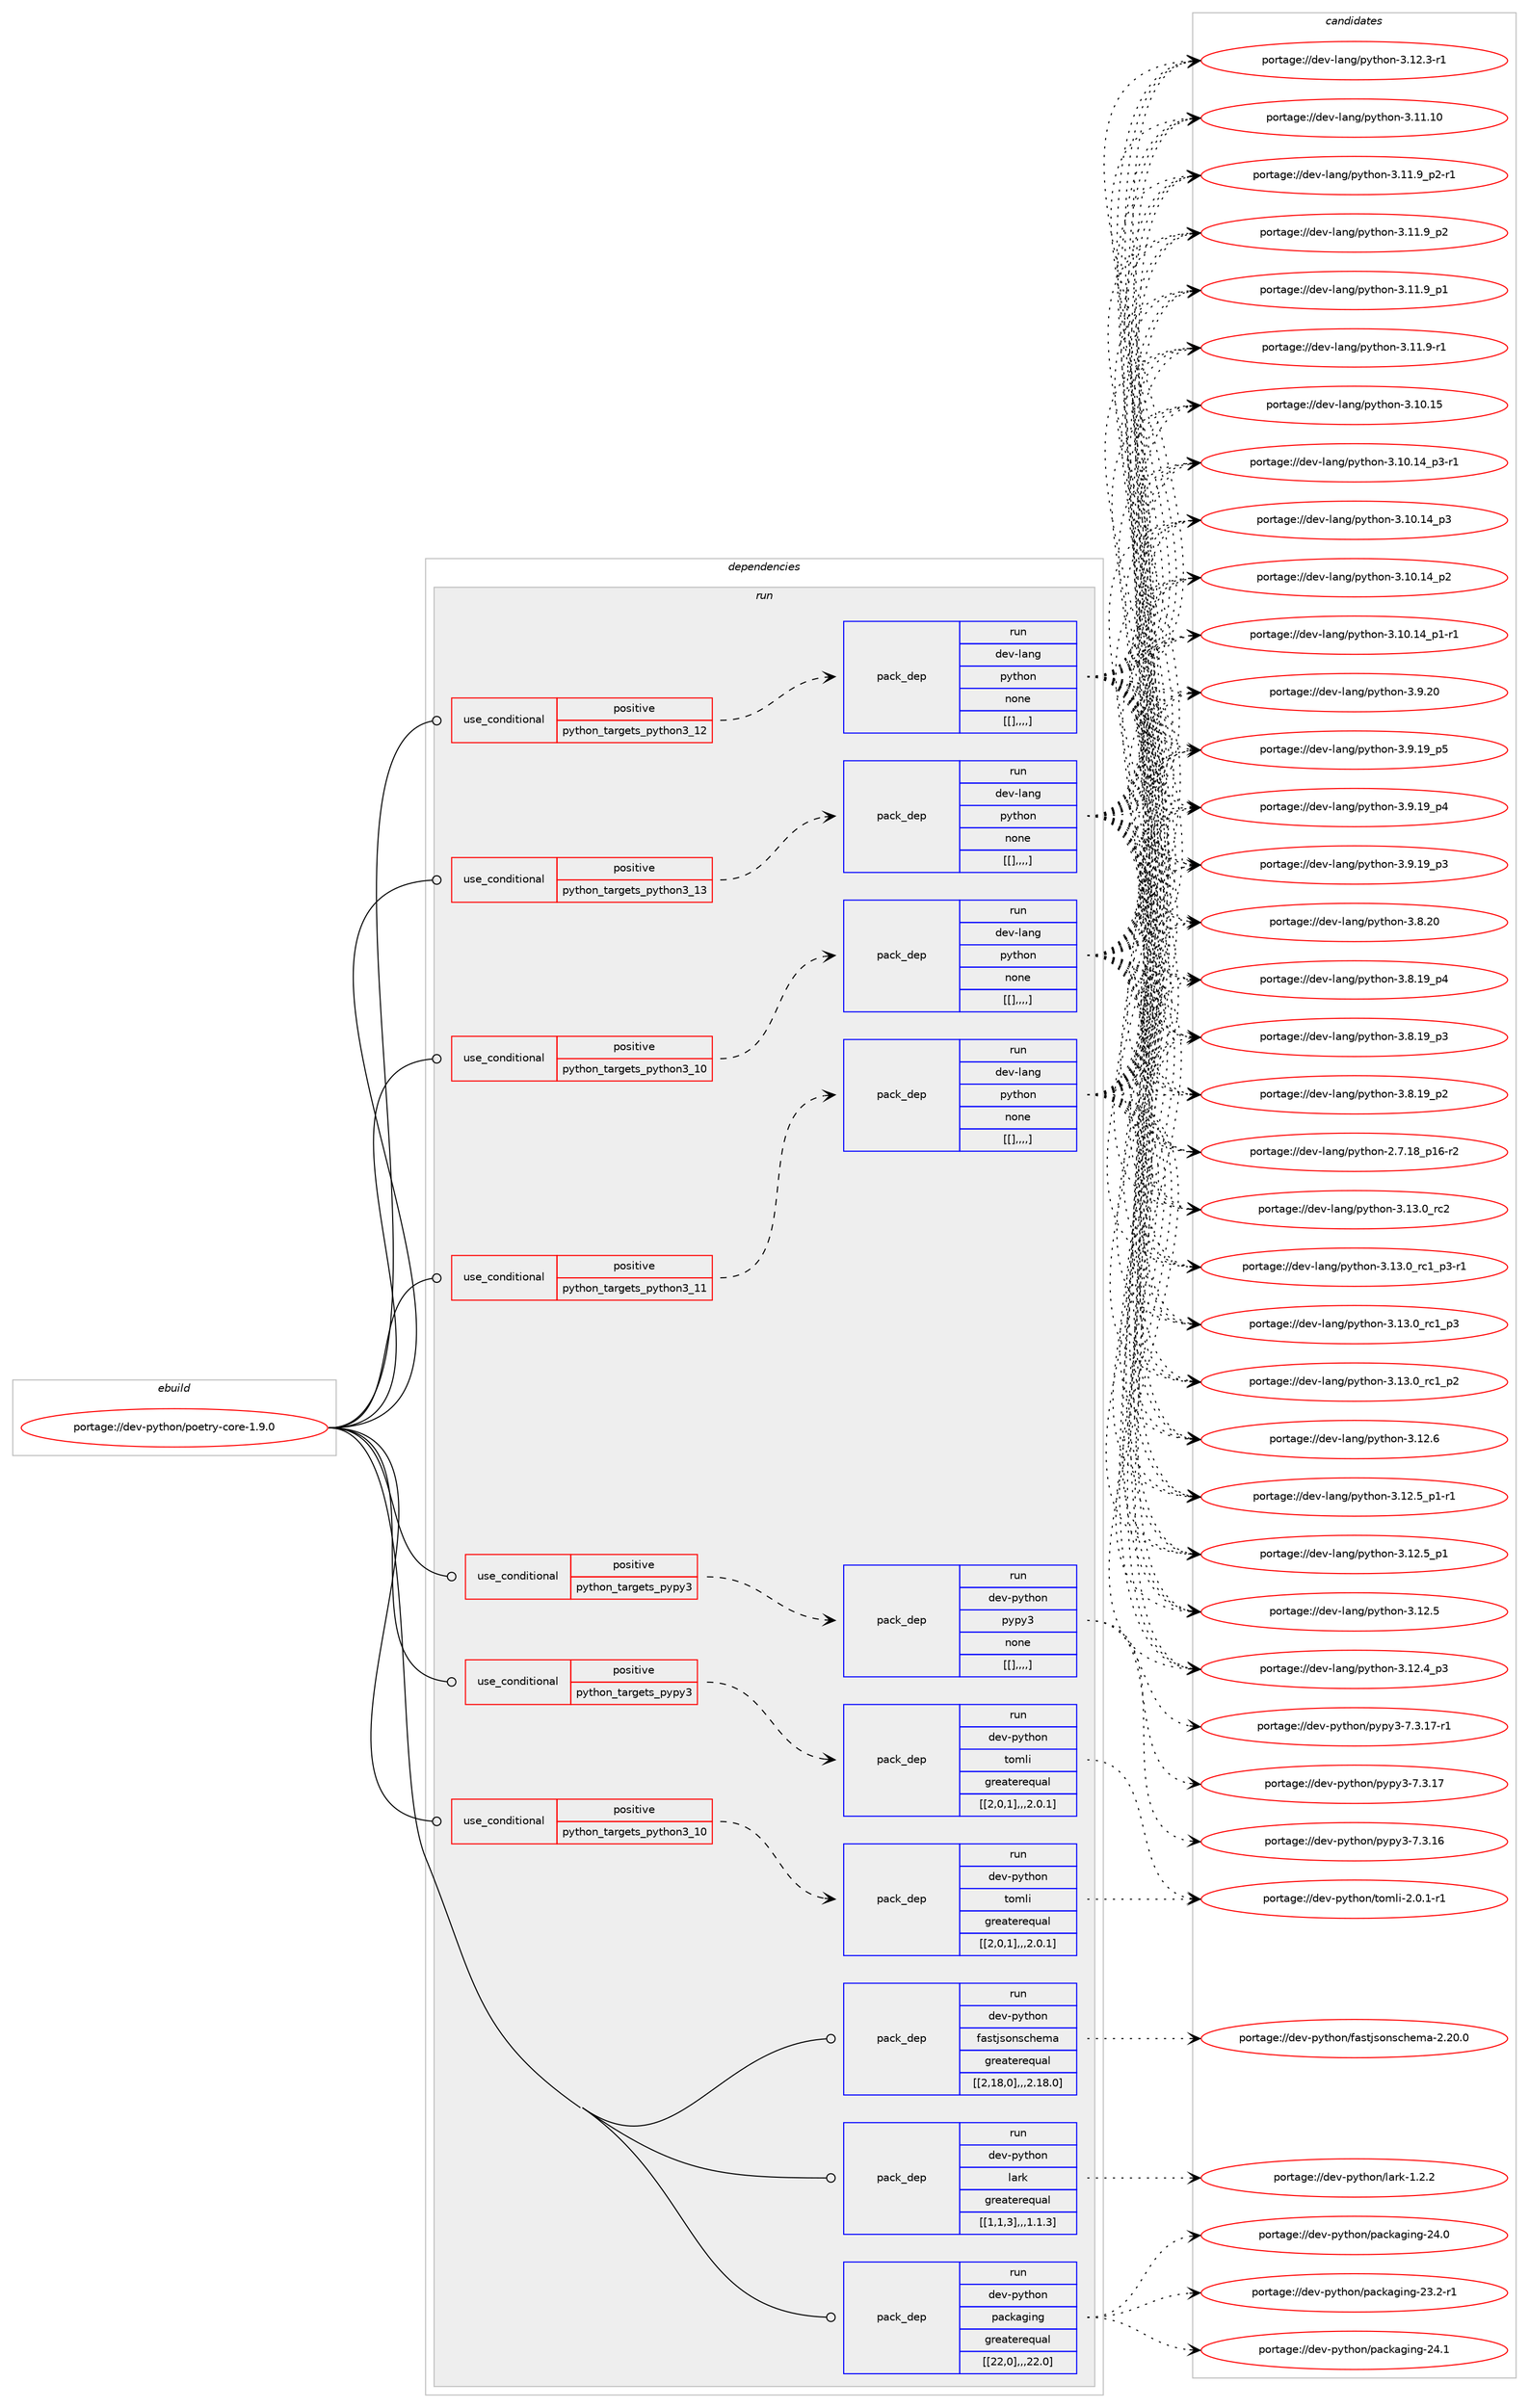 digraph prolog {

# *************
# Graph options
# *************

newrank=true;
concentrate=true;
compound=true;
graph [rankdir=LR,fontname=Helvetica,fontsize=10,ranksep=1.5];#, ranksep=2.5, nodesep=0.2];
edge  [arrowhead=vee];
node  [fontname=Helvetica,fontsize=10];

# **********
# The ebuild
# **********

subgraph cluster_leftcol {
color=gray;
label=<<i>ebuild</i>>;
id [label="portage://dev-python/poetry-core-1.9.0", color=red, width=4, href="../dev-python/poetry-core-1.9.0.svg"];
}

# ****************
# The dependencies
# ****************

subgraph cluster_midcol {
color=gray;
label=<<i>dependencies</i>>;
subgraph cluster_compile {
fillcolor="#eeeeee";
style=filled;
label=<<i>compile</i>>;
}
subgraph cluster_compileandrun {
fillcolor="#eeeeee";
style=filled;
label=<<i>compile and run</i>>;
}
subgraph cluster_run {
fillcolor="#eeeeee";
style=filled;
label=<<i>run</i>>;
subgraph cond36941 {
dependency156267 [label=<<TABLE BORDER="0" CELLBORDER="1" CELLSPACING="0" CELLPADDING="4"><TR><TD ROWSPAN="3" CELLPADDING="10">use_conditional</TD></TR><TR><TD>positive</TD></TR><TR><TD>python_targets_pypy3</TD></TR></TABLE>>, shape=none, color=red];
subgraph pack118106 {
dependency156268 [label=<<TABLE BORDER="0" CELLBORDER="1" CELLSPACING="0" CELLPADDING="4" WIDTH="220"><TR><TD ROWSPAN="6" CELLPADDING="30">pack_dep</TD></TR><TR><TD WIDTH="110">run</TD></TR><TR><TD>dev-python</TD></TR><TR><TD>pypy3</TD></TR><TR><TD>none</TD></TR><TR><TD>[[],,,,]</TD></TR></TABLE>>, shape=none, color=blue];
}
dependency156267:e -> dependency156268:w [weight=20,style="dashed",arrowhead="vee"];
}
id:e -> dependency156267:w [weight=20,style="solid",arrowhead="odot"];
subgraph cond36942 {
dependency156269 [label=<<TABLE BORDER="0" CELLBORDER="1" CELLSPACING="0" CELLPADDING="4"><TR><TD ROWSPAN="3" CELLPADDING="10">use_conditional</TD></TR><TR><TD>positive</TD></TR><TR><TD>python_targets_pypy3</TD></TR></TABLE>>, shape=none, color=red];
subgraph pack118107 {
dependency156270 [label=<<TABLE BORDER="0" CELLBORDER="1" CELLSPACING="0" CELLPADDING="4" WIDTH="220"><TR><TD ROWSPAN="6" CELLPADDING="30">pack_dep</TD></TR><TR><TD WIDTH="110">run</TD></TR><TR><TD>dev-python</TD></TR><TR><TD>tomli</TD></TR><TR><TD>greaterequal</TD></TR><TR><TD>[[2,0,1],,,2.0.1]</TD></TR></TABLE>>, shape=none, color=blue];
}
dependency156269:e -> dependency156270:w [weight=20,style="dashed",arrowhead="vee"];
}
id:e -> dependency156269:w [weight=20,style="solid",arrowhead="odot"];
subgraph cond36943 {
dependency156271 [label=<<TABLE BORDER="0" CELLBORDER="1" CELLSPACING="0" CELLPADDING="4"><TR><TD ROWSPAN="3" CELLPADDING="10">use_conditional</TD></TR><TR><TD>positive</TD></TR><TR><TD>python_targets_python3_10</TD></TR></TABLE>>, shape=none, color=red];
subgraph pack118108 {
dependency156272 [label=<<TABLE BORDER="0" CELLBORDER="1" CELLSPACING="0" CELLPADDING="4" WIDTH="220"><TR><TD ROWSPAN="6" CELLPADDING="30">pack_dep</TD></TR><TR><TD WIDTH="110">run</TD></TR><TR><TD>dev-lang</TD></TR><TR><TD>python</TD></TR><TR><TD>none</TD></TR><TR><TD>[[],,,,]</TD></TR></TABLE>>, shape=none, color=blue];
}
dependency156271:e -> dependency156272:w [weight=20,style="dashed",arrowhead="vee"];
}
id:e -> dependency156271:w [weight=20,style="solid",arrowhead="odot"];
subgraph cond36944 {
dependency156273 [label=<<TABLE BORDER="0" CELLBORDER="1" CELLSPACING="0" CELLPADDING="4"><TR><TD ROWSPAN="3" CELLPADDING="10">use_conditional</TD></TR><TR><TD>positive</TD></TR><TR><TD>python_targets_python3_10</TD></TR></TABLE>>, shape=none, color=red];
subgraph pack118109 {
dependency156274 [label=<<TABLE BORDER="0" CELLBORDER="1" CELLSPACING="0" CELLPADDING="4" WIDTH="220"><TR><TD ROWSPAN="6" CELLPADDING="30">pack_dep</TD></TR><TR><TD WIDTH="110">run</TD></TR><TR><TD>dev-python</TD></TR><TR><TD>tomli</TD></TR><TR><TD>greaterequal</TD></TR><TR><TD>[[2,0,1],,,2.0.1]</TD></TR></TABLE>>, shape=none, color=blue];
}
dependency156273:e -> dependency156274:w [weight=20,style="dashed",arrowhead="vee"];
}
id:e -> dependency156273:w [weight=20,style="solid",arrowhead="odot"];
subgraph cond36945 {
dependency156275 [label=<<TABLE BORDER="0" CELLBORDER="1" CELLSPACING="0" CELLPADDING="4"><TR><TD ROWSPAN="3" CELLPADDING="10">use_conditional</TD></TR><TR><TD>positive</TD></TR><TR><TD>python_targets_python3_11</TD></TR></TABLE>>, shape=none, color=red];
subgraph pack118110 {
dependency156276 [label=<<TABLE BORDER="0" CELLBORDER="1" CELLSPACING="0" CELLPADDING="4" WIDTH="220"><TR><TD ROWSPAN="6" CELLPADDING="30">pack_dep</TD></TR><TR><TD WIDTH="110">run</TD></TR><TR><TD>dev-lang</TD></TR><TR><TD>python</TD></TR><TR><TD>none</TD></TR><TR><TD>[[],,,,]</TD></TR></TABLE>>, shape=none, color=blue];
}
dependency156275:e -> dependency156276:w [weight=20,style="dashed",arrowhead="vee"];
}
id:e -> dependency156275:w [weight=20,style="solid",arrowhead="odot"];
subgraph cond36946 {
dependency156277 [label=<<TABLE BORDER="0" CELLBORDER="1" CELLSPACING="0" CELLPADDING="4"><TR><TD ROWSPAN="3" CELLPADDING="10">use_conditional</TD></TR><TR><TD>positive</TD></TR><TR><TD>python_targets_python3_12</TD></TR></TABLE>>, shape=none, color=red];
subgraph pack118111 {
dependency156278 [label=<<TABLE BORDER="0" CELLBORDER="1" CELLSPACING="0" CELLPADDING="4" WIDTH="220"><TR><TD ROWSPAN="6" CELLPADDING="30">pack_dep</TD></TR><TR><TD WIDTH="110">run</TD></TR><TR><TD>dev-lang</TD></TR><TR><TD>python</TD></TR><TR><TD>none</TD></TR><TR><TD>[[],,,,]</TD></TR></TABLE>>, shape=none, color=blue];
}
dependency156277:e -> dependency156278:w [weight=20,style="dashed",arrowhead="vee"];
}
id:e -> dependency156277:w [weight=20,style="solid",arrowhead="odot"];
subgraph cond36947 {
dependency156279 [label=<<TABLE BORDER="0" CELLBORDER="1" CELLSPACING="0" CELLPADDING="4"><TR><TD ROWSPAN="3" CELLPADDING="10">use_conditional</TD></TR><TR><TD>positive</TD></TR><TR><TD>python_targets_python3_13</TD></TR></TABLE>>, shape=none, color=red];
subgraph pack118112 {
dependency156280 [label=<<TABLE BORDER="0" CELLBORDER="1" CELLSPACING="0" CELLPADDING="4" WIDTH="220"><TR><TD ROWSPAN="6" CELLPADDING="30">pack_dep</TD></TR><TR><TD WIDTH="110">run</TD></TR><TR><TD>dev-lang</TD></TR><TR><TD>python</TD></TR><TR><TD>none</TD></TR><TR><TD>[[],,,,]</TD></TR></TABLE>>, shape=none, color=blue];
}
dependency156279:e -> dependency156280:w [weight=20,style="dashed",arrowhead="vee"];
}
id:e -> dependency156279:w [weight=20,style="solid",arrowhead="odot"];
subgraph pack118113 {
dependency156281 [label=<<TABLE BORDER="0" CELLBORDER="1" CELLSPACING="0" CELLPADDING="4" WIDTH="220"><TR><TD ROWSPAN="6" CELLPADDING="30">pack_dep</TD></TR><TR><TD WIDTH="110">run</TD></TR><TR><TD>dev-python</TD></TR><TR><TD>fastjsonschema</TD></TR><TR><TD>greaterequal</TD></TR><TR><TD>[[2,18,0],,,2.18.0]</TD></TR></TABLE>>, shape=none, color=blue];
}
id:e -> dependency156281:w [weight=20,style="solid",arrowhead="odot"];
subgraph pack118114 {
dependency156282 [label=<<TABLE BORDER="0" CELLBORDER="1" CELLSPACING="0" CELLPADDING="4" WIDTH="220"><TR><TD ROWSPAN="6" CELLPADDING="30">pack_dep</TD></TR><TR><TD WIDTH="110">run</TD></TR><TR><TD>dev-python</TD></TR><TR><TD>lark</TD></TR><TR><TD>greaterequal</TD></TR><TR><TD>[[1,1,3],,,1.1.3]</TD></TR></TABLE>>, shape=none, color=blue];
}
id:e -> dependency156282:w [weight=20,style="solid",arrowhead="odot"];
subgraph pack118115 {
dependency156283 [label=<<TABLE BORDER="0" CELLBORDER="1" CELLSPACING="0" CELLPADDING="4" WIDTH="220"><TR><TD ROWSPAN="6" CELLPADDING="30">pack_dep</TD></TR><TR><TD WIDTH="110">run</TD></TR><TR><TD>dev-python</TD></TR><TR><TD>packaging</TD></TR><TR><TD>greaterequal</TD></TR><TR><TD>[[22,0],,,22.0]</TD></TR></TABLE>>, shape=none, color=blue];
}
id:e -> dependency156283:w [weight=20,style="solid",arrowhead="odot"];
}
}

# **************
# The candidates
# **************

subgraph cluster_choices {
rank=same;
color=gray;
label=<<i>candidates</i>>;

subgraph choice118106 {
color=black;
nodesep=1;
choice100101118451121211161041111104711212111212151455546514649554511449 [label="portage://dev-python/pypy3-7.3.17-r1", color=red, width=4,href="../dev-python/pypy3-7.3.17-r1.svg"];
choice10010111845112121116104111110471121211121215145554651464955 [label="portage://dev-python/pypy3-7.3.17", color=red, width=4,href="../dev-python/pypy3-7.3.17.svg"];
choice10010111845112121116104111110471121211121215145554651464954 [label="portage://dev-python/pypy3-7.3.16", color=red, width=4,href="../dev-python/pypy3-7.3.16.svg"];
dependency156268:e -> choice100101118451121211161041111104711212111212151455546514649554511449:w [style=dotted,weight="100"];
dependency156268:e -> choice10010111845112121116104111110471121211121215145554651464955:w [style=dotted,weight="100"];
dependency156268:e -> choice10010111845112121116104111110471121211121215145554651464954:w [style=dotted,weight="100"];
}
subgraph choice118107 {
color=black;
nodesep=1;
choice10010111845112121116104111110471161111091081054550464846494511449 [label="portage://dev-python/tomli-2.0.1-r1", color=red, width=4,href="../dev-python/tomli-2.0.1-r1.svg"];
dependency156270:e -> choice10010111845112121116104111110471161111091081054550464846494511449:w [style=dotted,weight="100"];
}
subgraph choice118108 {
color=black;
nodesep=1;
choice10010111845108971101034711212111610411111045514649514648951149950 [label="portage://dev-lang/python-3.13.0_rc2", color=red, width=4,href="../dev-lang/python-3.13.0_rc2.svg"];
choice1001011184510897110103471121211161041111104551464951464895114994995112514511449 [label="portage://dev-lang/python-3.13.0_rc1_p3-r1", color=red, width=4,href="../dev-lang/python-3.13.0_rc1_p3-r1.svg"];
choice100101118451089711010347112121116104111110455146495146489511499499511251 [label="portage://dev-lang/python-3.13.0_rc1_p3", color=red, width=4,href="../dev-lang/python-3.13.0_rc1_p3.svg"];
choice100101118451089711010347112121116104111110455146495146489511499499511250 [label="portage://dev-lang/python-3.13.0_rc1_p2", color=red, width=4,href="../dev-lang/python-3.13.0_rc1_p2.svg"];
choice10010111845108971101034711212111610411111045514649504654 [label="portage://dev-lang/python-3.12.6", color=red, width=4,href="../dev-lang/python-3.12.6.svg"];
choice1001011184510897110103471121211161041111104551464950465395112494511449 [label="portage://dev-lang/python-3.12.5_p1-r1", color=red, width=4,href="../dev-lang/python-3.12.5_p1-r1.svg"];
choice100101118451089711010347112121116104111110455146495046539511249 [label="portage://dev-lang/python-3.12.5_p1", color=red, width=4,href="../dev-lang/python-3.12.5_p1.svg"];
choice10010111845108971101034711212111610411111045514649504653 [label="portage://dev-lang/python-3.12.5", color=red, width=4,href="../dev-lang/python-3.12.5.svg"];
choice100101118451089711010347112121116104111110455146495046529511251 [label="portage://dev-lang/python-3.12.4_p3", color=red, width=4,href="../dev-lang/python-3.12.4_p3.svg"];
choice100101118451089711010347112121116104111110455146495046514511449 [label="portage://dev-lang/python-3.12.3-r1", color=red, width=4,href="../dev-lang/python-3.12.3-r1.svg"];
choice1001011184510897110103471121211161041111104551464949464948 [label="portage://dev-lang/python-3.11.10", color=red, width=4,href="../dev-lang/python-3.11.10.svg"];
choice1001011184510897110103471121211161041111104551464949465795112504511449 [label="portage://dev-lang/python-3.11.9_p2-r1", color=red, width=4,href="../dev-lang/python-3.11.9_p2-r1.svg"];
choice100101118451089711010347112121116104111110455146494946579511250 [label="portage://dev-lang/python-3.11.9_p2", color=red, width=4,href="../dev-lang/python-3.11.9_p2.svg"];
choice100101118451089711010347112121116104111110455146494946579511249 [label="portage://dev-lang/python-3.11.9_p1", color=red, width=4,href="../dev-lang/python-3.11.9_p1.svg"];
choice100101118451089711010347112121116104111110455146494946574511449 [label="portage://dev-lang/python-3.11.9-r1", color=red, width=4,href="../dev-lang/python-3.11.9-r1.svg"];
choice1001011184510897110103471121211161041111104551464948464953 [label="portage://dev-lang/python-3.10.15", color=red, width=4,href="../dev-lang/python-3.10.15.svg"];
choice100101118451089711010347112121116104111110455146494846495295112514511449 [label="portage://dev-lang/python-3.10.14_p3-r1", color=red, width=4,href="../dev-lang/python-3.10.14_p3-r1.svg"];
choice10010111845108971101034711212111610411111045514649484649529511251 [label="portage://dev-lang/python-3.10.14_p3", color=red, width=4,href="../dev-lang/python-3.10.14_p3.svg"];
choice10010111845108971101034711212111610411111045514649484649529511250 [label="portage://dev-lang/python-3.10.14_p2", color=red, width=4,href="../dev-lang/python-3.10.14_p2.svg"];
choice100101118451089711010347112121116104111110455146494846495295112494511449 [label="portage://dev-lang/python-3.10.14_p1-r1", color=red, width=4,href="../dev-lang/python-3.10.14_p1-r1.svg"];
choice10010111845108971101034711212111610411111045514657465048 [label="portage://dev-lang/python-3.9.20", color=red, width=4,href="../dev-lang/python-3.9.20.svg"];
choice100101118451089711010347112121116104111110455146574649579511253 [label="portage://dev-lang/python-3.9.19_p5", color=red, width=4,href="../dev-lang/python-3.9.19_p5.svg"];
choice100101118451089711010347112121116104111110455146574649579511252 [label="portage://dev-lang/python-3.9.19_p4", color=red, width=4,href="../dev-lang/python-3.9.19_p4.svg"];
choice100101118451089711010347112121116104111110455146574649579511251 [label="portage://dev-lang/python-3.9.19_p3", color=red, width=4,href="../dev-lang/python-3.9.19_p3.svg"];
choice10010111845108971101034711212111610411111045514656465048 [label="portage://dev-lang/python-3.8.20", color=red, width=4,href="../dev-lang/python-3.8.20.svg"];
choice100101118451089711010347112121116104111110455146564649579511252 [label="portage://dev-lang/python-3.8.19_p4", color=red, width=4,href="../dev-lang/python-3.8.19_p4.svg"];
choice100101118451089711010347112121116104111110455146564649579511251 [label="portage://dev-lang/python-3.8.19_p3", color=red, width=4,href="../dev-lang/python-3.8.19_p3.svg"];
choice100101118451089711010347112121116104111110455146564649579511250 [label="portage://dev-lang/python-3.8.19_p2", color=red, width=4,href="../dev-lang/python-3.8.19_p2.svg"];
choice100101118451089711010347112121116104111110455046554649569511249544511450 [label="portage://dev-lang/python-2.7.18_p16-r2", color=red, width=4,href="../dev-lang/python-2.7.18_p16-r2.svg"];
dependency156272:e -> choice10010111845108971101034711212111610411111045514649514648951149950:w [style=dotted,weight="100"];
dependency156272:e -> choice1001011184510897110103471121211161041111104551464951464895114994995112514511449:w [style=dotted,weight="100"];
dependency156272:e -> choice100101118451089711010347112121116104111110455146495146489511499499511251:w [style=dotted,weight="100"];
dependency156272:e -> choice100101118451089711010347112121116104111110455146495146489511499499511250:w [style=dotted,weight="100"];
dependency156272:e -> choice10010111845108971101034711212111610411111045514649504654:w [style=dotted,weight="100"];
dependency156272:e -> choice1001011184510897110103471121211161041111104551464950465395112494511449:w [style=dotted,weight="100"];
dependency156272:e -> choice100101118451089711010347112121116104111110455146495046539511249:w [style=dotted,weight="100"];
dependency156272:e -> choice10010111845108971101034711212111610411111045514649504653:w [style=dotted,weight="100"];
dependency156272:e -> choice100101118451089711010347112121116104111110455146495046529511251:w [style=dotted,weight="100"];
dependency156272:e -> choice100101118451089711010347112121116104111110455146495046514511449:w [style=dotted,weight="100"];
dependency156272:e -> choice1001011184510897110103471121211161041111104551464949464948:w [style=dotted,weight="100"];
dependency156272:e -> choice1001011184510897110103471121211161041111104551464949465795112504511449:w [style=dotted,weight="100"];
dependency156272:e -> choice100101118451089711010347112121116104111110455146494946579511250:w [style=dotted,weight="100"];
dependency156272:e -> choice100101118451089711010347112121116104111110455146494946579511249:w [style=dotted,weight="100"];
dependency156272:e -> choice100101118451089711010347112121116104111110455146494946574511449:w [style=dotted,weight="100"];
dependency156272:e -> choice1001011184510897110103471121211161041111104551464948464953:w [style=dotted,weight="100"];
dependency156272:e -> choice100101118451089711010347112121116104111110455146494846495295112514511449:w [style=dotted,weight="100"];
dependency156272:e -> choice10010111845108971101034711212111610411111045514649484649529511251:w [style=dotted,weight="100"];
dependency156272:e -> choice10010111845108971101034711212111610411111045514649484649529511250:w [style=dotted,weight="100"];
dependency156272:e -> choice100101118451089711010347112121116104111110455146494846495295112494511449:w [style=dotted,weight="100"];
dependency156272:e -> choice10010111845108971101034711212111610411111045514657465048:w [style=dotted,weight="100"];
dependency156272:e -> choice100101118451089711010347112121116104111110455146574649579511253:w [style=dotted,weight="100"];
dependency156272:e -> choice100101118451089711010347112121116104111110455146574649579511252:w [style=dotted,weight="100"];
dependency156272:e -> choice100101118451089711010347112121116104111110455146574649579511251:w [style=dotted,weight="100"];
dependency156272:e -> choice10010111845108971101034711212111610411111045514656465048:w [style=dotted,weight="100"];
dependency156272:e -> choice100101118451089711010347112121116104111110455146564649579511252:w [style=dotted,weight="100"];
dependency156272:e -> choice100101118451089711010347112121116104111110455146564649579511251:w [style=dotted,weight="100"];
dependency156272:e -> choice100101118451089711010347112121116104111110455146564649579511250:w [style=dotted,weight="100"];
dependency156272:e -> choice100101118451089711010347112121116104111110455046554649569511249544511450:w [style=dotted,weight="100"];
}
subgraph choice118109 {
color=black;
nodesep=1;
choice10010111845112121116104111110471161111091081054550464846494511449 [label="portage://dev-python/tomli-2.0.1-r1", color=red, width=4,href="../dev-python/tomli-2.0.1-r1.svg"];
dependency156274:e -> choice10010111845112121116104111110471161111091081054550464846494511449:w [style=dotted,weight="100"];
}
subgraph choice118110 {
color=black;
nodesep=1;
choice10010111845108971101034711212111610411111045514649514648951149950 [label="portage://dev-lang/python-3.13.0_rc2", color=red, width=4,href="../dev-lang/python-3.13.0_rc2.svg"];
choice1001011184510897110103471121211161041111104551464951464895114994995112514511449 [label="portage://dev-lang/python-3.13.0_rc1_p3-r1", color=red, width=4,href="../dev-lang/python-3.13.0_rc1_p3-r1.svg"];
choice100101118451089711010347112121116104111110455146495146489511499499511251 [label="portage://dev-lang/python-3.13.0_rc1_p3", color=red, width=4,href="../dev-lang/python-3.13.0_rc1_p3.svg"];
choice100101118451089711010347112121116104111110455146495146489511499499511250 [label="portage://dev-lang/python-3.13.0_rc1_p2", color=red, width=4,href="../dev-lang/python-3.13.0_rc1_p2.svg"];
choice10010111845108971101034711212111610411111045514649504654 [label="portage://dev-lang/python-3.12.6", color=red, width=4,href="../dev-lang/python-3.12.6.svg"];
choice1001011184510897110103471121211161041111104551464950465395112494511449 [label="portage://dev-lang/python-3.12.5_p1-r1", color=red, width=4,href="../dev-lang/python-3.12.5_p1-r1.svg"];
choice100101118451089711010347112121116104111110455146495046539511249 [label="portage://dev-lang/python-3.12.5_p1", color=red, width=4,href="../dev-lang/python-3.12.5_p1.svg"];
choice10010111845108971101034711212111610411111045514649504653 [label="portage://dev-lang/python-3.12.5", color=red, width=4,href="../dev-lang/python-3.12.5.svg"];
choice100101118451089711010347112121116104111110455146495046529511251 [label="portage://dev-lang/python-3.12.4_p3", color=red, width=4,href="../dev-lang/python-3.12.4_p3.svg"];
choice100101118451089711010347112121116104111110455146495046514511449 [label="portage://dev-lang/python-3.12.3-r1", color=red, width=4,href="../dev-lang/python-3.12.3-r1.svg"];
choice1001011184510897110103471121211161041111104551464949464948 [label="portage://dev-lang/python-3.11.10", color=red, width=4,href="../dev-lang/python-3.11.10.svg"];
choice1001011184510897110103471121211161041111104551464949465795112504511449 [label="portage://dev-lang/python-3.11.9_p2-r1", color=red, width=4,href="../dev-lang/python-3.11.9_p2-r1.svg"];
choice100101118451089711010347112121116104111110455146494946579511250 [label="portage://dev-lang/python-3.11.9_p2", color=red, width=4,href="../dev-lang/python-3.11.9_p2.svg"];
choice100101118451089711010347112121116104111110455146494946579511249 [label="portage://dev-lang/python-3.11.9_p1", color=red, width=4,href="../dev-lang/python-3.11.9_p1.svg"];
choice100101118451089711010347112121116104111110455146494946574511449 [label="portage://dev-lang/python-3.11.9-r1", color=red, width=4,href="../dev-lang/python-3.11.9-r1.svg"];
choice1001011184510897110103471121211161041111104551464948464953 [label="portage://dev-lang/python-3.10.15", color=red, width=4,href="../dev-lang/python-3.10.15.svg"];
choice100101118451089711010347112121116104111110455146494846495295112514511449 [label="portage://dev-lang/python-3.10.14_p3-r1", color=red, width=4,href="../dev-lang/python-3.10.14_p3-r1.svg"];
choice10010111845108971101034711212111610411111045514649484649529511251 [label="portage://dev-lang/python-3.10.14_p3", color=red, width=4,href="../dev-lang/python-3.10.14_p3.svg"];
choice10010111845108971101034711212111610411111045514649484649529511250 [label="portage://dev-lang/python-3.10.14_p2", color=red, width=4,href="../dev-lang/python-3.10.14_p2.svg"];
choice100101118451089711010347112121116104111110455146494846495295112494511449 [label="portage://dev-lang/python-3.10.14_p1-r1", color=red, width=4,href="../dev-lang/python-3.10.14_p1-r1.svg"];
choice10010111845108971101034711212111610411111045514657465048 [label="portage://dev-lang/python-3.9.20", color=red, width=4,href="../dev-lang/python-3.9.20.svg"];
choice100101118451089711010347112121116104111110455146574649579511253 [label="portage://dev-lang/python-3.9.19_p5", color=red, width=4,href="../dev-lang/python-3.9.19_p5.svg"];
choice100101118451089711010347112121116104111110455146574649579511252 [label="portage://dev-lang/python-3.9.19_p4", color=red, width=4,href="../dev-lang/python-3.9.19_p4.svg"];
choice100101118451089711010347112121116104111110455146574649579511251 [label="portage://dev-lang/python-3.9.19_p3", color=red, width=4,href="../dev-lang/python-3.9.19_p3.svg"];
choice10010111845108971101034711212111610411111045514656465048 [label="portage://dev-lang/python-3.8.20", color=red, width=4,href="../dev-lang/python-3.8.20.svg"];
choice100101118451089711010347112121116104111110455146564649579511252 [label="portage://dev-lang/python-3.8.19_p4", color=red, width=4,href="../dev-lang/python-3.8.19_p4.svg"];
choice100101118451089711010347112121116104111110455146564649579511251 [label="portage://dev-lang/python-3.8.19_p3", color=red, width=4,href="../dev-lang/python-3.8.19_p3.svg"];
choice100101118451089711010347112121116104111110455146564649579511250 [label="portage://dev-lang/python-3.8.19_p2", color=red, width=4,href="../dev-lang/python-3.8.19_p2.svg"];
choice100101118451089711010347112121116104111110455046554649569511249544511450 [label="portage://dev-lang/python-2.7.18_p16-r2", color=red, width=4,href="../dev-lang/python-2.7.18_p16-r2.svg"];
dependency156276:e -> choice10010111845108971101034711212111610411111045514649514648951149950:w [style=dotted,weight="100"];
dependency156276:e -> choice1001011184510897110103471121211161041111104551464951464895114994995112514511449:w [style=dotted,weight="100"];
dependency156276:e -> choice100101118451089711010347112121116104111110455146495146489511499499511251:w [style=dotted,weight="100"];
dependency156276:e -> choice100101118451089711010347112121116104111110455146495146489511499499511250:w [style=dotted,weight="100"];
dependency156276:e -> choice10010111845108971101034711212111610411111045514649504654:w [style=dotted,weight="100"];
dependency156276:e -> choice1001011184510897110103471121211161041111104551464950465395112494511449:w [style=dotted,weight="100"];
dependency156276:e -> choice100101118451089711010347112121116104111110455146495046539511249:w [style=dotted,weight="100"];
dependency156276:e -> choice10010111845108971101034711212111610411111045514649504653:w [style=dotted,weight="100"];
dependency156276:e -> choice100101118451089711010347112121116104111110455146495046529511251:w [style=dotted,weight="100"];
dependency156276:e -> choice100101118451089711010347112121116104111110455146495046514511449:w [style=dotted,weight="100"];
dependency156276:e -> choice1001011184510897110103471121211161041111104551464949464948:w [style=dotted,weight="100"];
dependency156276:e -> choice1001011184510897110103471121211161041111104551464949465795112504511449:w [style=dotted,weight="100"];
dependency156276:e -> choice100101118451089711010347112121116104111110455146494946579511250:w [style=dotted,weight="100"];
dependency156276:e -> choice100101118451089711010347112121116104111110455146494946579511249:w [style=dotted,weight="100"];
dependency156276:e -> choice100101118451089711010347112121116104111110455146494946574511449:w [style=dotted,weight="100"];
dependency156276:e -> choice1001011184510897110103471121211161041111104551464948464953:w [style=dotted,weight="100"];
dependency156276:e -> choice100101118451089711010347112121116104111110455146494846495295112514511449:w [style=dotted,weight="100"];
dependency156276:e -> choice10010111845108971101034711212111610411111045514649484649529511251:w [style=dotted,weight="100"];
dependency156276:e -> choice10010111845108971101034711212111610411111045514649484649529511250:w [style=dotted,weight="100"];
dependency156276:e -> choice100101118451089711010347112121116104111110455146494846495295112494511449:w [style=dotted,weight="100"];
dependency156276:e -> choice10010111845108971101034711212111610411111045514657465048:w [style=dotted,weight="100"];
dependency156276:e -> choice100101118451089711010347112121116104111110455146574649579511253:w [style=dotted,weight="100"];
dependency156276:e -> choice100101118451089711010347112121116104111110455146574649579511252:w [style=dotted,weight="100"];
dependency156276:e -> choice100101118451089711010347112121116104111110455146574649579511251:w [style=dotted,weight="100"];
dependency156276:e -> choice10010111845108971101034711212111610411111045514656465048:w [style=dotted,weight="100"];
dependency156276:e -> choice100101118451089711010347112121116104111110455146564649579511252:w [style=dotted,weight="100"];
dependency156276:e -> choice100101118451089711010347112121116104111110455146564649579511251:w [style=dotted,weight="100"];
dependency156276:e -> choice100101118451089711010347112121116104111110455146564649579511250:w [style=dotted,weight="100"];
dependency156276:e -> choice100101118451089711010347112121116104111110455046554649569511249544511450:w [style=dotted,weight="100"];
}
subgraph choice118111 {
color=black;
nodesep=1;
choice10010111845108971101034711212111610411111045514649514648951149950 [label="portage://dev-lang/python-3.13.0_rc2", color=red, width=4,href="../dev-lang/python-3.13.0_rc2.svg"];
choice1001011184510897110103471121211161041111104551464951464895114994995112514511449 [label="portage://dev-lang/python-3.13.0_rc1_p3-r1", color=red, width=4,href="../dev-lang/python-3.13.0_rc1_p3-r1.svg"];
choice100101118451089711010347112121116104111110455146495146489511499499511251 [label="portage://dev-lang/python-3.13.0_rc1_p3", color=red, width=4,href="../dev-lang/python-3.13.0_rc1_p3.svg"];
choice100101118451089711010347112121116104111110455146495146489511499499511250 [label="portage://dev-lang/python-3.13.0_rc1_p2", color=red, width=4,href="../dev-lang/python-3.13.0_rc1_p2.svg"];
choice10010111845108971101034711212111610411111045514649504654 [label="portage://dev-lang/python-3.12.6", color=red, width=4,href="../dev-lang/python-3.12.6.svg"];
choice1001011184510897110103471121211161041111104551464950465395112494511449 [label="portage://dev-lang/python-3.12.5_p1-r1", color=red, width=4,href="../dev-lang/python-3.12.5_p1-r1.svg"];
choice100101118451089711010347112121116104111110455146495046539511249 [label="portage://dev-lang/python-3.12.5_p1", color=red, width=4,href="../dev-lang/python-3.12.5_p1.svg"];
choice10010111845108971101034711212111610411111045514649504653 [label="portage://dev-lang/python-3.12.5", color=red, width=4,href="../dev-lang/python-3.12.5.svg"];
choice100101118451089711010347112121116104111110455146495046529511251 [label="portage://dev-lang/python-3.12.4_p3", color=red, width=4,href="../dev-lang/python-3.12.4_p3.svg"];
choice100101118451089711010347112121116104111110455146495046514511449 [label="portage://dev-lang/python-3.12.3-r1", color=red, width=4,href="../dev-lang/python-3.12.3-r1.svg"];
choice1001011184510897110103471121211161041111104551464949464948 [label="portage://dev-lang/python-3.11.10", color=red, width=4,href="../dev-lang/python-3.11.10.svg"];
choice1001011184510897110103471121211161041111104551464949465795112504511449 [label="portage://dev-lang/python-3.11.9_p2-r1", color=red, width=4,href="../dev-lang/python-3.11.9_p2-r1.svg"];
choice100101118451089711010347112121116104111110455146494946579511250 [label="portage://dev-lang/python-3.11.9_p2", color=red, width=4,href="../dev-lang/python-3.11.9_p2.svg"];
choice100101118451089711010347112121116104111110455146494946579511249 [label="portage://dev-lang/python-3.11.9_p1", color=red, width=4,href="../dev-lang/python-3.11.9_p1.svg"];
choice100101118451089711010347112121116104111110455146494946574511449 [label="portage://dev-lang/python-3.11.9-r1", color=red, width=4,href="../dev-lang/python-3.11.9-r1.svg"];
choice1001011184510897110103471121211161041111104551464948464953 [label="portage://dev-lang/python-3.10.15", color=red, width=4,href="../dev-lang/python-3.10.15.svg"];
choice100101118451089711010347112121116104111110455146494846495295112514511449 [label="portage://dev-lang/python-3.10.14_p3-r1", color=red, width=4,href="../dev-lang/python-3.10.14_p3-r1.svg"];
choice10010111845108971101034711212111610411111045514649484649529511251 [label="portage://dev-lang/python-3.10.14_p3", color=red, width=4,href="../dev-lang/python-3.10.14_p3.svg"];
choice10010111845108971101034711212111610411111045514649484649529511250 [label="portage://dev-lang/python-3.10.14_p2", color=red, width=4,href="../dev-lang/python-3.10.14_p2.svg"];
choice100101118451089711010347112121116104111110455146494846495295112494511449 [label="portage://dev-lang/python-3.10.14_p1-r1", color=red, width=4,href="../dev-lang/python-3.10.14_p1-r1.svg"];
choice10010111845108971101034711212111610411111045514657465048 [label="portage://dev-lang/python-3.9.20", color=red, width=4,href="../dev-lang/python-3.9.20.svg"];
choice100101118451089711010347112121116104111110455146574649579511253 [label="portage://dev-lang/python-3.9.19_p5", color=red, width=4,href="../dev-lang/python-3.9.19_p5.svg"];
choice100101118451089711010347112121116104111110455146574649579511252 [label="portage://dev-lang/python-3.9.19_p4", color=red, width=4,href="../dev-lang/python-3.9.19_p4.svg"];
choice100101118451089711010347112121116104111110455146574649579511251 [label="portage://dev-lang/python-3.9.19_p3", color=red, width=4,href="../dev-lang/python-3.9.19_p3.svg"];
choice10010111845108971101034711212111610411111045514656465048 [label="portage://dev-lang/python-3.8.20", color=red, width=4,href="../dev-lang/python-3.8.20.svg"];
choice100101118451089711010347112121116104111110455146564649579511252 [label="portage://dev-lang/python-3.8.19_p4", color=red, width=4,href="../dev-lang/python-3.8.19_p4.svg"];
choice100101118451089711010347112121116104111110455146564649579511251 [label="portage://dev-lang/python-3.8.19_p3", color=red, width=4,href="../dev-lang/python-3.8.19_p3.svg"];
choice100101118451089711010347112121116104111110455146564649579511250 [label="portage://dev-lang/python-3.8.19_p2", color=red, width=4,href="../dev-lang/python-3.8.19_p2.svg"];
choice100101118451089711010347112121116104111110455046554649569511249544511450 [label="portage://dev-lang/python-2.7.18_p16-r2", color=red, width=4,href="../dev-lang/python-2.7.18_p16-r2.svg"];
dependency156278:e -> choice10010111845108971101034711212111610411111045514649514648951149950:w [style=dotted,weight="100"];
dependency156278:e -> choice1001011184510897110103471121211161041111104551464951464895114994995112514511449:w [style=dotted,weight="100"];
dependency156278:e -> choice100101118451089711010347112121116104111110455146495146489511499499511251:w [style=dotted,weight="100"];
dependency156278:e -> choice100101118451089711010347112121116104111110455146495146489511499499511250:w [style=dotted,weight="100"];
dependency156278:e -> choice10010111845108971101034711212111610411111045514649504654:w [style=dotted,weight="100"];
dependency156278:e -> choice1001011184510897110103471121211161041111104551464950465395112494511449:w [style=dotted,weight="100"];
dependency156278:e -> choice100101118451089711010347112121116104111110455146495046539511249:w [style=dotted,weight="100"];
dependency156278:e -> choice10010111845108971101034711212111610411111045514649504653:w [style=dotted,weight="100"];
dependency156278:e -> choice100101118451089711010347112121116104111110455146495046529511251:w [style=dotted,weight="100"];
dependency156278:e -> choice100101118451089711010347112121116104111110455146495046514511449:w [style=dotted,weight="100"];
dependency156278:e -> choice1001011184510897110103471121211161041111104551464949464948:w [style=dotted,weight="100"];
dependency156278:e -> choice1001011184510897110103471121211161041111104551464949465795112504511449:w [style=dotted,weight="100"];
dependency156278:e -> choice100101118451089711010347112121116104111110455146494946579511250:w [style=dotted,weight="100"];
dependency156278:e -> choice100101118451089711010347112121116104111110455146494946579511249:w [style=dotted,weight="100"];
dependency156278:e -> choice100101118451089711010347112121116104111110455146494946574511449:w [style=dotted,weight="100"];
dependency156278:e -> choice1001011184510897110103471121211161041111104551464948464953:w [style=dotted,weight="100"];
dependency156278:e -> choice100101118451089711010347112121116104111110455146494846495295112514511449:w [style=dotted,weight="100"];
dependency156278:e -> choice10010111845108971101034711212111610411111045514649484649529511251:w [style=dotted,weight="100"];
dependency156278:e -> choice10010111845108971101034711212111610411111045514649484649529511250:w [style=dotted,weight="100"];
dependency156278:e -> choice100101118451089711010347112121116104111110455146494846495295112494511449:w [style=dotted,weight="100"];
dependency156278:e -> choice10010111845108971101034711212111610411111045514657465048:w [style=dotted,weight="100"];
dependency156278:e -> choice100101118451089711010347112121116104111110455146574649579511253:w [style=dotted,weight="100"];
dependency156278:e -> choice100101118451089711010347112121116104111110455146574649579511252:w [style=dotted,weight="100"];
dependency156278:e -> choice100101118451089711010347112121116104111110455146574649579511251:w [style=dotted,weight="100"];
dependency156278:e -> choice10010111845108971101034711212111610411111045514656465048:w [style=dotted,weight="100"];
dependency156278:e -> choice100101118451089711010347112121116104111110455146564649579511252:w [style=dotted,weight="100"];
dependency156278:e -> choice100101118451089711010347112121116104111110455146564649579511251:w [style=dotted,weight="100"];
dependency156278:e -> choice100101118451089711010347112121116104111110455146564649579511250:w [style=dotted,weight="100"];
dependency156278:e -> choice100101118451089711010347112121116104111110455046554649569511249544511450:w [style=dotted,weight="100"];
}
subgraph choice118112 {
color=black;
nodesep=1;
choice10010111845108971101034711212111610411111045514649514648951149950 [label="portage://dev-lang/python-3.13.0_rc2", color=red, width=4,href="../dev-lang/python-3.13.0_rc2.svg"];
choice1001011184510897110103471121211161041111104551464951464895114994995112514511449 [label="portage://dev-lang/python-3.13.0_rc1_p3-r1", color=red, width=4,href="../dev-lang/python-3.13.0_rc1_p3-r1.svg"];
choice100101118451089711010347112121116104111110455146495146489511499499511251 [label="portage://dev-lang/python-3.13.0_rc1_p3", color=red, width=4,href="../dev-lang/python-3.13.0_rc1_p3.svg"];
choice100101118451089711010347112121116104111110455146495146489511499499511250 [label="portage://dev-lang/python-3.13.0_rc1_p2", color=red, width=4,href="../dev-lang/python-3.13.0_rc1_p2.svg"];
choice10010111845108971101034711212111610411111045514649504654 [label="portage://dev-lang/python-3.12.6", color=red, width=4,href="../dev-lang/python-3.12.6.svg"];
choice1001011184510897110103471121211161041111104551464950465395112494511449 [label="portage://dev-lang/python-3.12.5_p1-r1", color=red, width=4,href="../dev-lang/python-3.12.5_p1-r1.svg"];
choice100101118451089711010347112121116104111110455146495046539511249 [label="portage://dev-lang/python-3.12.5_p1", color=red, width=4,href="../dev-lang/python-3.12.5_p1.svg"];
choice10010111845108971101034711212111610411111045514649504653 [label="portage://dev-lang/python-3.12.5", color=red, width=4,href="../dev-lang/python-3.12.5.svg"];
choice100101118451089711010347112121116104111110455146495046529511251 [label="portage://dev-lang/python-3.12.4_p3", color=red, width=4,href="../dev-lang/python-3.12.4_p3.svg"];
choice100101118451089711010347112121116104111110455146495046514511449 [label="portage://dev-lang/python-3.12.3-r1", color=red, width=4,href="../dev-lang/python-3.12.3-r1.svg"];
choice1001011184510897110103471121211161041111104551464949464948 [label="portage://dev-lang/python-3.11.10", color=red, width=4,href="../dev-lang/python-3.11.10.svg"];
choice1001011184510897110103471121211161041111104551464949465795112504511449 [label="portage://dev-lang/python-3.11.9_p2-r1", color=red, width=4,href="../dev-lang/python-3.11.9_p2-r1.svg"];
choice100101118451089711010347112121116104111110455146494946579511250 [label="portage://dev-lang/python-3.11.9_p2", color=red, width=4,href="../dev-lang/python-3.11.9_p2.svg"];
choice100101118451089711010347112121116104111110455146494946579511249 [label="portage://dev-lang/python-3.11.9_p1", color=red, width=4,href="../dev-lang/python-3.11.9_p1.svg"];
choice100101118451089711010347112121116104111110455146494946574511449 [label="portage://dev-lang/python-3.11.9-r1", color=red, width=4,href="../dev-lang/python-3.11.9-r1.svg"];
choice1001011184510897110103471121211161041111104551464948464953 [label="portage://dev-lang/python-3.10.15", color=red, width=4,href="../dev-lang/python-3.10.15.svg"];
choice100101118451089711010347112121116104111110455146494846495295112514511449 [label="portage://dev-lang/python-3.10.14_p3-r1", color=red, width=4,href="../dev-lang/python-3.10.14_p3-r1.svg"];
choice10010111845108971101034711212111610411111045514649484649529511251 [label="portage://dev-lang/python-3.10.14_p3", color=red, width=4,href="../dev-lang/python-3.10.14_p3.svg"];
choice10010111845108971101034711212111610411111045514649484649529511250 [label="portage://dev-lang/python-3.10.14_p2", color=red, width=4,href="../dev-lang/python-3.10.14_p2.svg"];
choice100101118451089711010347112121116104111110455146494846495295112494511449 [label="portage://dev-lang/python-3.10.14_p1-r1", color=red, width=4,href="../dev-lang/python-3.10.14_p1-r1.svg"];
choice10010111845108971101034711212111610411111045514657465048 [label="portage://dev-lang/python-3.9.20", color=red, width=4,href="../dev-lang/python-3.9.20.svg"];
choice100101118451089711010347112121116104111110455146574649579511253 [label="portage://dev-lang/python-3.9.19_p5", color=red, width=4,href="../dev-lang/python-3.9.19_p5.svg"];
choice100101118451089711010347112121116104111110455146574649579511252 [label="portage://dev-lang/python-3.9.19_p4", color=red, width=4,href="../dev-lang/python-3.9.19_p4.svg"];
choice100101118451089711010347112121116104111110455146574649579511251 [label="portage://dev-lang/python-3.9.19_p3", color=red, width=4,href="../dev-lang/python-3.9.19_p3.svg"];
choice10010111845108971101034711212111610411111045514656465048 [label="portage://dev-lang/python-3.8.20", color=red, width=4,href="../dev-lang/python-3.8.20.svg"];
choice100101118451089711010347112121116104111110455146564649579511252 [label="portage://dev-lang/python-3.8.19_p4", color=red, width=4,href="../dev-lang/python-3.8.19_p4.svg"];
choice100101118451089711010347112121116104111110455146564649579511251 [label="portage://dev-lang/python-3.8.19_p3", color=red, width=4,href="../dev-lang/python-3.8.19_p3.svg"];
choice100101118451089711010347112121116104111110455146564649579511250 [label="portage://dev-lang/python-3.8.19_p2", color=red, width=4,href="../dev-lang/python-3.8.19_p2.svg"];
choice100101118451089711010347112121116104111110455046554649569511249544511450 [label="portage://dev-lang/python-2.7.18_p16-r2", color=red, width=4,href="../dev-lang/python-2.7.18_p16-r2.svg"];
dependency156280:e -> choice10010111845108971101034711212111610411111045514649514648951149950:w [style=dotted,weight="100"];
dependency156280:e -> choice1001011184510897110103471121211161041111104551464951464895114994995112514511449:w [style=dotted,weight="100"];
dependency156280:e -> choice100101118451089711010347112121116104111110455146495146489511499499511251:w [style=dotted,weight="100"];
dependency156280:e -> choice100101118451089711010347112121116104111110455146495146489511499499511250:w [style=dotted,weight="100"];
dependency156280:e -> choice10010111845108971101034711212111610411111045514649504654:w [style=dotted,weight="100"];
dependency156280:e -> choice1001011184510897110103471121211161041111104551464950465395112494511449:w [style=dotted,weight="100"];
dependency156280:e -> choice100101118451089711010347112121116104111110455146495046539511249:w [style=dotted,weight="100"];
dependency156280:e -> choice10010111845108971101034711212111610411111045514649504653:w [style=dotted,weight="100"];
dependency156280:e -> choice100101118451089711010347112121116104111110455146495046529511251:w [style=dotted,weight="100"];
dependency156280:e -> choice100101118451089711010347112121116104111110455146495046514511449:w [style=dotted,weight="100"];
dependency156280:e -> choice1001011184510897110103471121211161041111104551464949464948:w [style=dotted,weight="100"];
dependency156280:e -> choice1001011184510897110103471121211161041111104551464949465795112504511449:w [style=dotted,weight="100"];
dependency156280:e -> choice100101118451089711010347112121116104111110455146494946579511250:w [style=dotted,weight="100"];
dependency156280:e -> choice100101118451089711010347112121116104111110455146494946579511249:w [style=dotted,weight="100"];
dependency156280:e -> choice100101118451089711010347112121116104111110455146494946574511449:w [style=dotted,weight="100"];
dependency156280:e -> choice1001011184510897110103471121211161041111104551464948464953:w [style=dotted,weight="100"];
dependency156280:e -> choice100101118451089711010347112121116104111110455146494846495295112514511449:w [style=dotted,weight="100"];
dependency156280:e -> choice10010111845108971101034711212111610411111045514649484649529511251:w [style=dotted,weight="100"];
dependency156280:e -> choice10010111845108971101034711212111610411111045514649484649529511250:w [style=dotted,weight="100"];
dependency156280:e -> choice100101118451089711010347112121116104111110455146494846495295112494511449:w [style=dotted,weight="100"];
dependency156280:e -> choice10010111845108971101034711212111610411111045514657465048:w [style=dotted,weight="100"];
dependency156280:e -> choice100101118451089711010347112121116104111110455146574649579511253:w [style=dotted,weight="100"];
dependency156280:e -> choice100101118451089711010347112121116104111110455146574649579511252:w [style=dotted,weight="100"];
dependency156280:e -> choice100101118451089711010347112121116104111110455146574649579511251:w [style=dotted,weight="100"];
dependency156280:e -> choice10010111845108971101034711212111610411111045514656465048:w [style=dotted,weight="100"];
dependency156280:e -> choice100101118451089711010347112121116104111110455146564649579511252:w [style=dotted,weight="100"];
dependency156280:e -> choice100101118451089711010347112121116104111110455146564649579511251:w [style=dotted,weight="100"];
dependency156280:e -> choice100101118451089711010347112121116104111110455146564649579511250:w [style=dotted,weight="100"];
dependency156280:e -> choice100101118451089711010347112121116104111110455046554649569511249544511450:w [style=dotted,weight="100"];
}
subgraph choice118113 {
color=black;
nodesep=1;
choice100101118451121211161041111104710297115116106115111110115991041011099745504650484648 [label="portage://dev-python/fastjsonschema-2.20.0", color=red, width=4,href="../dev-python/fastjsonschema-2.20.0.svg"];
dependency156281:e -> choice100101118451121211161041111104710297115116106115111110115991041011099745504650484648:w [style=dotted,weight="100"];
}
subgraph choice118114 {
color=black;
nodesep=1;
choice100101118451121211161041111104710897114107454946504650 [label="portage://dev-python/lark-1.2.2", color=red, width=4,href="../dev-python/lark-1.2.2.svg"];
dependency156282:e -> choice100101118451121211161041111104710897114107454946504650:w [style=dotted,weight="100"];
}
subgraph choice118115 {
color=black;
nodesep=1;
choice10010111845112121116104111110471129799107971031051101034550524649 [label="portage://dev-python/packaging-24.1", color=red, width=4,href="../dev-python/packaging-24.1.svg"];
choice10010111845112121116104111110471129799107971031051101034550524648 [label="portage://dev-python/packaging-24.0", color=red, width=4,href="../dev-python/packaging-24.0.svg"];
choice100101118451121211161041111104711297991079710310511010345505146504511449 [label="portage://dev-python/packaging-23.2-r1", color=red, width=4,href="../dev-python/packaging-23.2-r1.svg"];
dependency156283:e -> choice10010111845112121116104111110471129799107971031051101034550524649:w [style=dotted,weight="100"];
dependency156283:e -> choice10010111845112121116104111110471129799107971031051101034550524648:w [style=dotted,weight="100"];
dependency156283:e -> choice100101118451121211161041111104711297991079710310511010345505146504511449:w [style=dotted,weight="100"];
}
}

}
